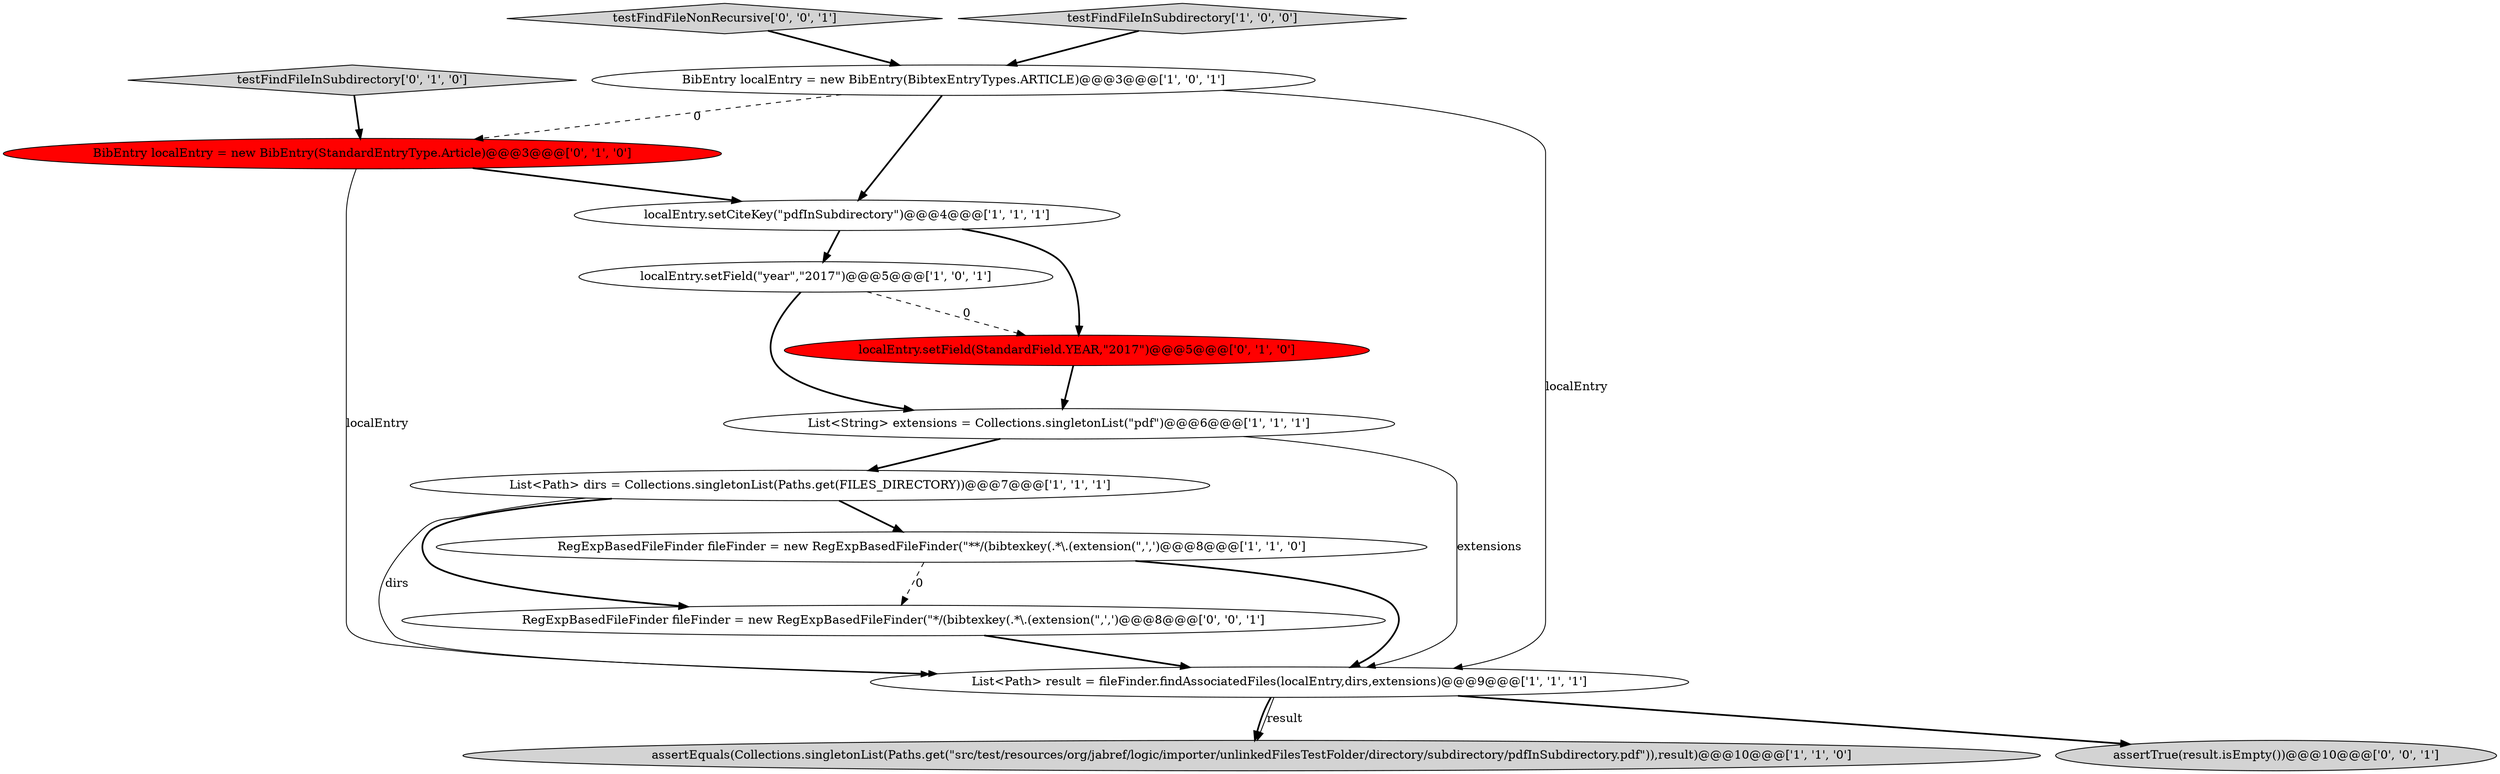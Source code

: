 digraph {
14 [style = filled, label = "RegExpBasedFileFinder fileFinder = new RegExpBasedFileFinder(\"*/(bibtexkey(.*\\.(extension(\",',')@@@8@@@['0', '0', '1']", fillcolor = white, shape = ellipse image = "AAA0AAABBB3BBB"];
3 [style = filled, label = "BibEntry localEntry = new BibEntry(BibtexEntryTypes.ARTICLE)@@@3@@@['1', '0', '1']", fillcolor = white, shape = ellipse image = "AAA0AAABBB1BBB"];
2 [style = filled, label = "assertEquals(Collections.singletonList(Paths.get(\"src/test/resources/org/jabref/logic/importer/unlinkedFilesTestFolder/directory/subdirectory/pdfInSubdirectory.pdf\")),result)@@@10@@@['1', '1', '0']", fillcolor = lightgray, shape = ellipse image = "AAA0AAABBB1BBB"];
5 [style = filled, label = "List<Path> result = fileFinder.findAssociatedFiles(localEntry,dirs,extensions)@@@9@@@['1', '1', '1']", fillcolor = white, shape = ellipse image = "AAA0AAABBB1BBB"];
11 [style = filled, label = "localEntry.setField(StandardField.YEAR,\"2017\")@@@5@@@['0', '1', '0']", fillcolor = red, shape = ellipse image = "AAA1AAABBB2BBB"];
13 [style = filled, label = "testFindFileNonRecursive['0', '0', '1']", fillcolor = lightgray, shape = diamond image = "AAA0AAABBB3BBB"];
10 [style = filled, label = "testFindFileInSubdirectory['0', '1', '0']", fillcolor = lightgray, shape = diamond image = "AAA0AAABBB2BBB"];
6 [style = filled, label = "localEntry.setCiteKey(\"pdfInSubdirectory\")@@@4@@@['1', '1', '1']", fillcolor = white, shape = ellipse image = "AAA0AAABBB1BBB"];
12 [style = filled, label = "assertTrue(result.isEmpty())@@@10@@@['0', '0', '1']", fillcolor = lightgray, shape = ellipse image = "AAA0AAABBB3BBB"];
0 [style = filled, label = "List<String> extensions = Collections.singletonList(\"pdf\")@@@6@@@['1', '1', '1']", fillcolor = white, shape = ellipse image = "AAA0AAABBB1BBB"];
8 [style = filled, label = "localEntry.setField(\"year\",\"2017\")@@@5@@@['1', '0', '1']", fillcolor = white, shape = ellipse image = "AAA0AAABBB1BBB"];
9 [style = filled, label = "BibEntry localEntry = new BibEntry(StandardEntryType.Article)@@@3@@@['0', '1', '0']", fillcolor = red, shape = ellipse image = "AAA1AAABBB2BBB"];
1 [style = filled, label = "List<Path> dirs = Collections.singletonList(Paths.get(FILES_DIRECTORY))@@@7@@@['1', '1', '1']", fillcolor = white, shape = ellipse image = "AAA0AAABBB1BBB"];
7 [style = filled, label = "testFindFileInSubdirectory['1', '0', '0']", fillcolor = lightgray, shape = diamond image = "AAA0AAABBB1BBB"];
4 [style = filled, label = "RegExpBasedFileFinder fileFinder = new RegExpBasedFileFinder(\"**/(bibtexkey(.*\\.(extension(\",',')@@@8@@@['1', '1', '0']", fillcolor = white, shape = ellipse image = "AAA0AAABBB1BBB"];
1->4 [style = bold, label=""];
5->2 [style = solid, label="result"];
3->6 [style = bold, label=""];
0->5 [style = solid, label="extensions"];
7->3 [style = bold, label=""];
1->5 [style = solid, label="dirs"];
9->6 [style = bold, label=""];
9->5 [style = solid, label="localEntry"];
8->0 [style = bold, label=""];
5->2 [style = bold, label=""];
11->0 [style = bold, label=""];
13->3 [style = bold, label=""];
5->12 [style = bold, label=""];
3->9 [style = dashed, label="0"];
0->1 [style = bold, label=""];
6->11 [style = bold, label=""];
6->8 [style = bold, label=""];
1->14 [style = bold, label=""];
10->9 [style = bold, label=""];
4->14 [style = dashed, label="0"];
8->11 [style = dashed, label="0"];
4->5 [style = bold, label=""];
3->5 [style = solid, label="localEntry"];
14->5 [style = bold, label=""];
}
